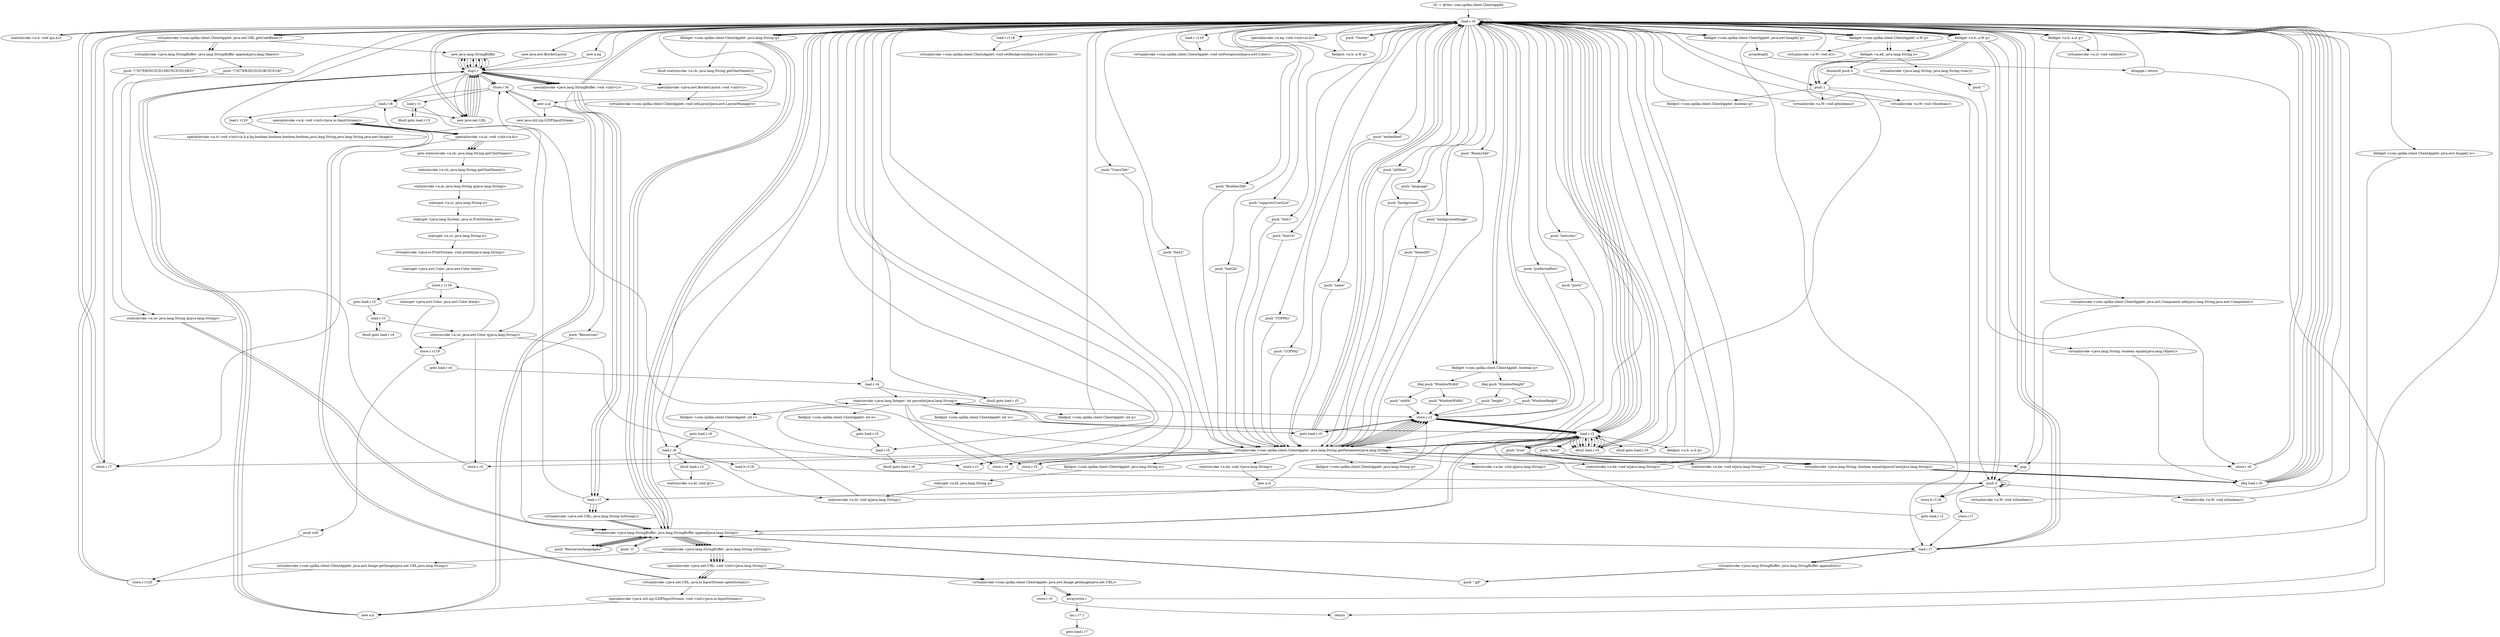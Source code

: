 digraph "" {
    "r0 := @this: com.spilka.client.ClientApplet"
    "load.r r0"
    "r0 := @this: com.spilka.client.ClientApplet"->"load.r r0";
    "staticinvoke <a.h: void q(a.h)>"
    "load.r r0"->"staticinvoke <a.h: void q(a.h)>";
    "staticinvoke <a.h: void q(a.h)>"->"load.r r0";
    "virtualinvoke <com.spilka.client.ClientApplet: java.net.URL getCodeBase()>"
    "load.r r0"->"virtualinvoke <com.spilka.client.ClientApplet: java.net.URL getCodeBase()>";
    "store.r r7"
    "virtualinvoke <com.spilka.client.ClientApplet: java.net.URL getCodeBase()>"->"store.r r7";
    "store.r r7"->"load.r r0";
    "load.r r0"->"load.r r0";
    "push \"altHost\""
    "load.r r0"->"push \"altHost\"";
    "virtualinvoke <com.spilka.client.ClientApplet: java.lang.String getParameter(java.lang.String)>"
    "push \"altHost\""->"virtualinvoke <com.spilka.client.ClientApplet: java.lang.String getParameter(java.lang.String)>";
    "fieldput <com.spilka.client.ClientApplet: java.lang.String w>"
    "virtualinvoke <com.spilka.client.ClientApplet: java.lang.String getParameter(java.lang.String)>"->"fieldput <com.spilka.client.ClientApplet: java.lang.String w>";
    "staticget <a.bl: java.lang.String q>"
    "fieldput <com.spilka.client.ClientApplet: java.lang.String w>"->"staticget <a.bl: java.lang.String q>";
    "staticinvoke <a.bl: void q(java.lang.String)>"
    "staticget <a.bl: java.lang.String q>"->"staticinvoke <a.bl: void q(java.lang.String)>";
    "staticinvoke <a.bl: void q(java.lang.String)>"->"load.r r0";
    "load.r r0"->"load.r r0";
    "push \"language\""
    "load.r r0"->"push \"language\"";
    "push \"language\""->"virtualinvoke <com.spilka.client.ClientApplet: java.lang.String getParameter(java.lang.String)>";
    "fieldput <com.spilka.client.ClientApplet: java.lang.String q>"
    "virtualinvoke <com.spilka.client.ClientApplet: java.lang.String getParameter(java.lang.String)>"->"fieldput <com.spilka.client.ClientApplet: java.lang.String q>";
    "fieldput <com.spilka.client.ClientApplet: java.lang.String q>"->"load.r r0";
    "fieldget <com.spilka.client.ClientApplet: java.lang.String q>"
    "load.r r0"->"fieldget <com.spilka.client.ClientApplet: java.lang.String q>";
    "ifnull staticinvoke <a.ch: java.lang.String getChatName()>"
    "fieldget <com.spilka.client.ClientApplet: java.lang.String q>"->"ifnull staticinvoke <a.ch: java.lang.String getChatName()>";
    "new a.al"
    "ifnull staticinvoke <a.ch: java.lang.String getChatName()>"->"new a.al";
    "new java.util.zip.GZIPInputStream"
    "new a.al"->"new java.util.zip.GZIPInputStream";
    "store.r r8"
    "new java.util.zip.GZIPInputStream"->"store.r r8";
    "load.r r8"
    "store.r r8"->"load.r r8";
    "new java.net.URL"
    "load.r r8"->"new java.net.URL";
    "dup1.r"
    "new java.net.URL"->"dup1.r";
    "new java.lang.StringBuffer"
    "dup1.r"->"new java.lang.StringBuffer";
    "new java.lang.StringBuffer"->"dup1.r";
    "dup1.r"->"store.r r8";
    "store.r r8"->"new a.al";
    "new a.k"
    "new a.al"->"new a.k";
    "new a.k"->"dup1.r";
    "dup1.r"->"new java.net.URL";
    "new java.net.URL"->"dup1.r";
    "dup1.r"->"new java.lang.StringBuffer";
    "new java.lang.StringBuffer"->"dup1.r";
    "specialinvoke <java.lang.StringBuffer: void <init>()>"
    "dup1.r"->"specialinvoke <java.lang.StringBuffer: void <init>()>";
    "load.r r7"
    "specialinvoke <java.lang.StringBuffer: void <init>()>"->"load.r r7";
    "virtualinvoke <java.net.URL: java.lang.String toString()>"
    "load.r r7"->"virtualinvoke <java.net.URL: java.lang.String toString()>";
    "virtualinvoke <java.lang.StringBuffer: java.lang.StringBuffer append(java.lang.String)>"
    "virtualinvoke <java.net.URL: java.lang.String toString()>"->"virtualinvoke <java.lang.StringBuffer: java.lang.StringBuffer append(java.lang.String)>";
    "push \"Resources/languages/\""
    "virtualinvoke <java.lang.StringBuffer: java.lang.StringBuffer append(java.lang.String)>"->"push \"Resources/languages/\"";
    "push \"Resources/languages/\""->"virtualinvoke <java.lang.StringBuffer: java.lang.StringBuffer append(java.lang.String)>";
    "virtualinvoke <java.lang.StringBuffer: java.lang.StringBuffer append(java.lang.String)>"->"load.r r0";
    "load.r r0"->"fieldget <com.spilka.client.ClientApplet: java.lang.String q>";
    "fieldget <com.spilka.client.ClientApplet: java.lang.String q>"->"virtualinvoke <java.lang.StringBuffer: java.lang.StringBuffer append(java.lang.String)>";
    "virtualinvoke <java.lang.StringBuffer: java.lang.String toString()>"
    "virtualinvoke <java.lang.StringBuffer: java.lang.StringBuffer append(java.lang.String)>"->"virtualinvoke <java.lang.StringBuffer: java.lang.String toString()>";
    "specialinvoke <java.net.URL: void <init>(java.lang.String)>"
    "virtualinvoke <java.lang.StringBuffer: java.lang.String toString()>"->"specialinvoke <java.net.URL: void <init>(java.lang.String)>";
    "virtualinvoke <java.net.URL: java.io.InputStream openStream()>"
    "specialinvoke <java.net.URL: void <init>(java.lang.String)>"->"virtualinvoke <java.net.URL: java.io.InputStream openStream()>";
    "specialinvoke <a.k: void <init>(java.io.InputStream)>"
    "virtualinvoke <java.net.URL: java.io.InputStream openStream()>"->"specialinvoke <a.k: void <init>(java.io.InputStream)>";
    "specialinvoke <a.al: void <init>(a.k)>"
    "specialinvoke <a.k: void <init>(java.io.InputStream)>"->"specialinvoke <a.al: void <init>(a.k)>";
    "goto staticinvoke <a.ch: java.lang.String getChatName()>"
    "specialinvoke <a.al: void <init>(a.k)>"->"goto staticinvoke <a.ch: java.lang.String getChatName()>";
    "staticinvoke <a.ch: java.lang.String getChatName()>"
    "goto staticinvoke <a.ch: java.lang.String getChatName()>"->"staticinvoke <a.ch: java.lang.String getChatName()>";
    "staticinvoke <a.al: java.lang.String q(java.lang.String)>"
    "staticinvoke <a.ch: java.lang.String getChatName()>"->"staticinvoke <a.al: java.lang.String q(java.lang.String)>";
    "staticput <a.cs: java.lang.String e>"
    "staticinvoke <a.al: java.lang.String q(java.lang.String)>"->"staticput <a.cs: java.lang.String e>";
    "staticget <java.lang.System: java.io.PrintStream out>"
    "staticput <a.cs: java.lang.String e>"->"staticget <java.lang.System: java.io.PrintStream out>";
    "staticget <a.cs: java.lang.String e>"
    "staticget <java.lang.System: java.io.PrintStream out>"->"staticget <a.cs: java.lang.String e>";
    "virtualinvoke <java.io.PrintStream: void println(java.lang.String)>"
    "staticget <a.cs: java.lang.String e>"->"virtualinvoke <java.io.PrintStream: void println(java.lang.String)>";
    "staticget <java.awt.Color: java.awt.Color white>"
    "virtualinvoke <java.io.PrintStream: void println(java.lang.String)>"->"staticget <java.awt.Color: java.awt.Color white>";
    "store.r r118"
    "staticget <java.awt.Color: java.awt.Color white>"->"store.r r118";
    "staticget <java.awt.Color: java.awt.Color black>"
    "store.r r118"->"staticget <java.awt.Color: java.awt.Color black>";
    "store.r r119"
    "staticget <java.awt.Color: java.awt.Color black>"->"store.r r119";
    "push null"
    "store.r r119"->"push null";
    "store.r r120"
    "push null"->"store.r r120";
    "store.r r120"->"load.r r0";
    "push \"background\""
    "load.r r0"->"push \"background\"";
    "push \"background\""->"virtualinvoke <com.spilka.client.ClientApplet: java.lang.String getParameter(java.lang.String)>";
    "store.r r1"
    "virtualinvoke <com.spilka.client.ClientApplet: java.lang.String getParameter(java.lang.String)>"->"store.r r1";
    "store.r r1"->"load.r r0";
    "push \"backgroundImage\""
    "load.r r0"->"push \"backgroundImage\"";
    "push \"backgroundImage\""->"virtualinvoke <com.spilka.client.ClientApplet: java.lang.String getParameter(java.lang.String)>";
    "store.r r2"
    "virtualinvoke <com.spilka.client.ClientApplet: java.lang.String getParameter(java.lang.String)>"->"store.r r2";
    "store.r r2"->"load.r r0";
    "push \"textcolor\""
    "load.r r0"->"push \"textcolor\"";
    "push \"textcolor\""->"virtualinvoke <com.spilka.client.ClientApplet: java.lang.String getParameter(java.lang.String)>";
    "store.r r3"
    "virtualinvoke <com.spilka.client.ClientApplet: java.lang.String getParameter(java.lang.String)>"->"store.r r3";
    "store.r r3"->"load.r r0";
    "push \"themeID\""
    "load.r r0"->"push \"themeID\"";
    "push \"themeID\""->"virtualinvoke <com.spilka.client.ClientApplet: java.lang.String getParameter(java.lang.String)>";
    "store.r r4"
    "virtualinvoke <com.spilka.client.ClientApplet: java.lang.String getParameter(java.lang.String)>"->"store.r r4";
    "store.r r4"->"load.r r0";
    "push \"preferredPort\""
    "load.r r0"->"push \"preferredPort\"";
    "push \"preferredPort\""->"virtualinvoke <com.spilka.client.ClientApplet: java.lang.String getParameter(java.lang.String)>";
    "store.r r5"
    "virtualinvoke <com.spilka.client.ClientApplet: java.lang.String getParameter(java.lang.String)>"->"store.r r5";
    "store.r r5"->"load.r r0";
    "push \"ports\""
    "load.r r0"->"push \"ports\"";
    "push \"ports\""->"virtualinvoke <com.spilka.client.ClientApplet: java.lang.String getParameter(java.lang.String)>";
    "store.r r6"
    "virtualinvoke <com.spilka.client.ClientApplet: java.lang.String getParameter(java.lang.String)>"->"store.r r6";
    "store.r r6"->"load.r r0";
    "push \"COPPA1\""
    "load.r r0"->"push \"COPPA1\"";
    "push \"COPPA1\""->"virtualinvoke <com.spilka.client.ClientApplet: java.lang.String getParameter(java.lang.String)>";
    "virtualinvoke <com.spilka.client.ClientApplet: java.lang.String getParameter(java.lang.String)>"->"store.r r7";
    "store.r r7"->"load.r r0";
    "push \"COPPA2\""
    "load.r r0"->"push \"COPPA2\"";
    "push \"COPPA2\""->"virtualinvoke <com.spilka.client.ClientApplet: java.lang.String getParameter(java.lang.String)>";
    "virtualinvoke <com.spilka.client.ClientApplet: java.lang.String getParameter(java.lang.String)>"->"store.r r8";
    "load.r r1"
    "store.r r8"->"load.r r1";
    "ifnull goto load.r r3"
    "load.r r1"->"ifnull goto load.r r3";
    "ifnull goto load.r r3"->"load.r r1";
    "staticinvoke <a.ce: java.awt.Color q(java.lang.String)>"
    "load.r r1"->"staticinvoke <a.ce: java.awt.Color q(java.lang.String)>";
    "staticinvoke <a.ce: java.awt.Color q(java.lang.String)>"->"store.r r118";
    "goto load.r r3"
    "store.r r118"->"goto load.r r3";
    "load.r r3"
    "goto load.r r3"->"load.r r3";
    "ifnull goto load.r r4"
    "load.r r3"->"ifnull goto load.r r4";
    "ifnull goto load.r r4"->"load.r r3";
    "load.r r3"->"staticinvoke <a.ce: java.awt.Color q(java.lang.String)>";
    "staticinvoke <a.ce: java.awt.Color q(java.lang.String)>"->"store.r r119";
    "goto load.r r4"
    "store.r r119"->"goto load.r r4";
    "load.r r4"
    "goto load.r r4"->"load.r r4";
    "ifnull goto load.r r5"
    "load.r r4"->"ifnull goto load.r r5";
    "ifnull goto load.r r5"->"load.r r0";
    "load.r r0"->"load.r r4";
    "staticinvoke <java.lang.Integer: int parseInt(java.lang.String)>"
    "load.r r4"->"staticinvoke <java.lang.Integer: int parseInt(java.lang.String)>";
    "fieldput <com.spilka.client.ClientApplet: int e>"
    "staticinvoke <java.lang.Integer: int parseInt(java.lang.String)>"->"fieldput <com.spilka.client.ClientApplet: int e>";
    "goto load.r r5"
    "fieldput <com.spilka.client.ClientApplet: int e>"->"goto load.r r5";
    "load.r r5"
    "goto load.r r5"->"load.r r5";
    "ifnull goto load.r r6"
    "load.r r5"->"ifnull goto load.r r6";
    "ifnull goto load.r r6"->"load.r r0";
    "load.r r0"->"load.r r5";
    "load.r r5"->"staticinvoke <java.lang.Integer: int parseInt(java.lang.String)>";
    "fieldput <com.spilka.client.ClientApplet: int r>"
    "staticinvoke <java.lang.Integer: int parseInt(java.lang.String)>"->"fieldput <com.spilka.client.ClientApplet: int r>";
    "goto load.r r6"
    "fieldput <com.spilka.client.ClientApplet: int r>"->"goto load.r r6";
    "load.r r6"
    "goto load.r r6"->"load.r r6";
    "ifnull load.r r2"
    "load.r r6"->"ifnull load.r r2";
    "staticinvoke <a.bl: void q()>"
    "ifnull load.r r2"->"staticinvoke <a.bl: void q()>";
    "staticinvoke <a.bl: void q()>"->"load.r r6";
    "load.r r6"->"staticinvoke <a.bl: void q(java.lang.String)>";
    "load.r r2"
    "staticinvoke <a.bl: void q(java.lang.String)>"->"load.r r2";
    "ifnull load.r r0"
    "load.r r2"->"ifnull load.r r0";
    "ifnull load.r r0"->"load.r r0";
    "load.r r0"->"load.r r0";
    "load.r r0"->"virtualinvoke <com.spilka.client.ClientApplet: java.net.URL getCodeBase()>";
    "virtualinvoke <com.spilka.client.ClientApplet: java.net.URL getCodeBase()>"->"new java.lang.StringBuffer";
    "new java.lang.StringBuffer"->"dup1.r";
    "dup1.r"->"specialinvoke <java.lang.StringBuffer: void <init>()>";
    "push \"Resources/\""
    "specialinvoke <java.lang.StringBuffer: void <init>()>"->"push \"Resources/\"";
    "push \"Resources/\""->"virtualinvoke <java.lang.StringBuffer: java.lang.StringBuffer append(java.lang.String)>";
    "virtualinvoke <java.lang.StringBuffer: java.lang.StringBuffer append(java.lang.String)>"->"load.r r2";
    "load.r r2"->"virtualinvoke <java.lang.StringBuffer: java.lang.StringBuffer append(java.lang.String)>";
    "virtualinvoke <java.lang.StringBuffer: java.lang.StringBuffer append(java.lang.String)>"->"virtualinvoke <java.lang.StringBuffer: java.lang.String toString()>";
    "virtualinvoke <com.spilka.client.ClientApplet: java.awt.Image getImage(java.net.URL,java.lang.String)>"
    "virtualinvoke <java.lang.StringBuffer: java.lang.String toString()>"->"virtualinvoke <com.spilka.client.ClientApplet: java.awt.Image getImage(java.net.URL,java.lang.String)>";
    "virtualinvoke <com.spilka.client.ClientApplet: java.awt.Image getImage(java.net.URL,java.lang.String)>"->"store.r r120";
    "store.r r120"->"load.r r0";
    "load.r r118"
    "load.r r0"->"load.r r118";
    "virtualinvoke <com.spilka.client.ClientApplet: void setBackground(java.awt.Color)>"
    "load.r r118"->"virtualinvoke <com.spilka.client.ClientApplet: void setBackground(java.awt.Color)>";
    "virtualinvoke <com.spilka.client.ClientApplet: void setBackground(java.awt.Color)>"->"load.r r0";
    "load.r r119"
    "load.r r0"->"load.r r119";
    "virtualinvoke <com.spilka.client.ClientApplet: void setForeground(java.awt.Color)>"
    "load.r r119"->"virtualinvoke <com.spilka.client.ClientApplet: void setForeground(java.awt.Color)>";
    "virtualinvoke <com.spilka.client.ClientApplet: void setForeground(java.awt.Color)>"->"load.r r0";
    "new java.awt.BorderLayout"
    "load.r r0"->"new java.awt.BorderLayout";
    "new java.awt.BorderLayout"->"dup1.r";
    "specialinvoke <java.awt.BorderLayout: void <init>()>"
    "dup1.r"->"specialinvoke <java.awt.BorderLayout: void <init>()>";
    "virtualinvoke <com.spilka.client.ClientApplet: void setLayout(java.awt.LayoutManager)>"
    "specialinvoke <java.awt.BorderLayout: void <init>()>"->"virtualinvoke <com.spilka.client.ClientApplet: void setLayout(java.awt.LayoutManager)>";
    "virtualinvoke <com.spilka.client.ClientApplet: void setLayout(java.awt.LayoutManager)>"->"load.r r0";
    "push \"embedded\""
    "load.r r0"->"push \"embedded\"";
    "push \"embedded\""->"virtualinvoke <com.spilka.client.ClientApplet: java.lang.String getParameter(java.lang.String)>";
    "virtualinvoke <com.spilka.client.ClientApplet: java.lang.String getParameter(java.lang.String)>"->"store.r r2";
    "store.r r2"->"load.r r2";
    "load.r r2"->"ifnull load.r r0";
    "ifnull load.r r0"->"load.r r2";
    "push \"true\""
    "load.r r2"->"push \"true\"";
    "virtualinvoke <java.lang.String: boolean equalsIgnoreCase(java.lang.String)>"
    "push \"true\""->"virtualinvoke <java.lang.String: boolean equalsIgnoreCase(java.lang.String)>";
    "ifeq load.r r0"
    "virtualinvoke <java.lang.String: boolean equalsIgnoreCase(java.lang.String)>"->"ifeq load.r r0";
    "ifeq load.r r0"->"load.r r0";
    "push 1"
    "load.r r0"->"push 1";
    "fieldput <com.spilka.client.ClientApplet: boolean q>"
    "push 1"->"fieldput <com.spilka.client.ClientApplet: boolean q>";
    "fieldput <com.spilka.client.ClientApplet: boolean q>"->"load.r r0";
    "fieldget <com.spilka.client.ClientApplet: boolean q>"
    "load.r r0"->"fieldget <com.spilka.client.ClientApplet: boolean q>";
    "ifeq push \"WindowHeight\""
    "fieldget <com.spilka.client.ClientApplet: boolean q>"->"ifeq push \"WindowHeight\"";
    "push \"height\""
    "ifeq push \"WindowHeight\""->"push \"height\"";
    "push \"height\""->"store.r r2";
    "goto load.r r0"
    "store.r r2"->"goto load.r r0";
    "goto load.r r0"->"load.r r0";
    "load.r r0"->"load.r r2";
    "load.r r2"->"virtualinvoke <com.spilka.client.ClientApplet: java.lang.String getParameter(java.lang.String)>";
    "virtualinvoke <com.spilka.client.ClientApplet: java.lang.String getParameter(java.lang.String)>"->"store.r r2";
    "store.r r2"->"load.r r2";
    "load.r r2"->"ifnull load.r r0";
    "ifnull load.r r0"->"load.r r0";
    "load.r r0"->"load.r r2";
    "load.r r2"->"staticinvoke <java.lang.Integer: int parseInt(java.lang.String)>";
    "fieldput <com.spilka.client.ClientApplet: int q>"
    "staticinvoke <java.lang.Integer: int parseInt(java.lang.String)>"->"fieldput <com.spilka.client.ClientApplet: int q>";
    "fieldput <com.spilka.client.ClientApplet: int q>"->"load.r r0";
    "load.r r0"->"fieldget <com.spilka.client.ClientApplet: boolean q>";
    "ifeq push \"WindowWidth\""
    "fieldget <com.spilka.client.ClientApplet: boolean q>"->"ifeq push \"WindowWidth\"";
    "push \"width\""
    "ifeq push \"WindowWidth\""->"push \"width\"";
    "push \"width\""->"store.r r2";
    "store.r r2"->"goto load.r r0";
    "goto load.r r0"->"load.r r0";
    "load.r r0"->"load.r r2";
    "load.r r2"->"virtualinvoke <com.spilka.client.ClientApplet: java.lang.String getParameter(java.lang.String)>";
    "virtualinvoke <com.spilka.client.ClientApplet: java.lang.String getParameter(java.lang.String)>"->"store.r r2";
    "store.r r2"->"load.r r2";
    "ifnull goto load.r r0"
    "load.r r2"->"ifnull goto load.r r0";
    "ifnull goto load.r r0"->"load.r r0";
    "load.r r0"->"load.r r2";
    "load.r r2"->"staticinvoke <java.lang.Integer: int parseInt(java.lang.String)>";
    "fieldput <com.spilka.client.ClientApplet: int w>"
    "staticinvoke <java.lang.Integer: int parseInt(java.lang.String)>"->"fieldput <com.spilka.client.ClientApplet: int w>";
    "fieldput <com.spilka.client.ClientApplet: int w>"->"goto load.r r0";
    "goto load.r r0"->"load.r r0";
    "new a.aq"
    "load.r r0"->"new a.aq";
    "new a.aq"->"dup1.r";
    "dup1.r"->"load.r r0";
    "specialinvoke <a.aq: void <init>(a.h)>"
    "load.r r0"->"specialinvoke <a.aq: void <init>(a.h)>";
    "fieldput <a.h: a.W q>"
    "specialinvoke <a.aq: void <init>(a.h)>"->"fieldput <a.h: a.W q>";
    "fieldput <a.h: a.W q>"->"load.r r0";
    "push \"RoomsTab\""
    "load.r r0"->"push \"RoomsTab\"";
    "push \"RoomsTab\""->"virtualinvoke <com.spilka.client.ClientApplet: java.lang.String getParameter(java.lang.String)>";
    "virtualinvoke <com.spilka.client.ClientApplet: java.lang.String getParameter(java.lang.String)>"->"store.r r2";
    "store.r r2"->"load.r r2";
    "load.r r2"->"ifnull load.r r0";
    "ifnull load.r r0"->"load.r r2";
    "push \"false\""
    "load.r r2"->"push \"false\"";
    "push \"false\""->"virtualinvoke <java.lang.String: boolean equalsIgnoreCase(java.lang.String)>";
    "virtualinvoke <java.lang.String: boolean equalsIgnoreCase(java.lang.String)>"->"ifeq load.r r0";
    "ifeq load.r r0"->"load.r r0";
    "fieldget <a.h: a.W q>"
    "load.r r0"->"fieldget <a.h: a.W q>";
    "push 0"
    "fieldget <a.h: a.W q>"->"push 0";
    "virtualinvoke <a.W: void w(boolean)>"
    "push 0"->"virtualinvoke <a.W: void w(boolean)>";
    "virtualinvoke <a.W: void w(boolean)>"->"load.r r0";
    "push \"UsersTab\""
    "load.r r0"->"push \"UsersTab\"";
    "push \"UsersTab\""->"virtualinvoke <com.spilka.client.ClientApplet: java.lang.String getParameter(java.lang.String)>";
    "virtualinvoke <com.spilka.client.ClientApplet: java.lang.String getParameter(java.lang.String)>"->"store.r r2";
    "store.r r2"->"load.r r2";
    "load.r r2"->"ifnull load.r r0";
    "ifnull load.r r0"->"load.r r2";
    "load.r r2"->"push \"false\"";
    "push \"false\""->"virtualinvoke <java.lang.String: boolean equalsIgnoreCase(java.lang.String)>";
    "virtualinvoke <java.lang.String: boolean equalsIgnoreCase(java.lang.String)>"->"ifeq load.r r0";
    "ifeq load.r r0"->"load.r r0";
    "load.r r0"->"fieldget <a.h: a.W q>";
    "fieldget <a.h: a.W q>"->"push 0";
    "virtualinvoke <a.W: void e(boolean)>"
    "push 0"->"virtualinvoke <a.W: void e(boolean)>";
    "virtualinvoke <a.W: void e(boolean)>"->"load.r r0";
    "push \"BuddiesTab\""
    "load.r r0"->"push \"BuddiesTab\"";
    "push \"BuddiesTab\""->"virtualinvoke <com.spilka.client.ClientApplet: java.lang.String getParameter(java.lang.String)>";
    "virtualinvoke <com.spilka.client.ClientApplet: java.lang.String getParameter(java.lang.String)>"->"store.r r2";
    "store.r r2"->"load.r r2";
    "load.r r2"->"ifnull load.r r0";
    "ifnull load.r r0"->"load.r r2";
    "load.r r2"->"push \"true\"";
    "push \"true\""->"virtualinvoke <java.lang.String: boolean equalsIgnoreCase(java.lang.String)>";
    "virtualinvoke <java.lang.String: boolean equalsIgnoreCase(java.lang.String)>"->"ifeq load.r r0";
    "ifeq load.r r0"->"load.r r0";
    "load.r r0"->"fieldget <a.h: a.W q>";
    "fieldget <a.h: a.W q>"->"push 1";
    "virtualinvoke <a.W: void q(boolean)>"
    "push 1"->"virtualinvoke <a.W: void q(boolean)>";
    "virtualinvoke <a.W: void q(boolean)>"->"load.r r0";
    "push \"suppressUserList\""
    "load.r r0"->"push \"suppressUserList\"";
    "push \"suppressUserList\""->"virtualinvoke <com.spilka.client.ClientApplet: java.lang.String getParameter(java.lang.String)>";
    "virtualinvoke <com.spilka.client.ClientApplet: java.lang.String getParameter(java.lang.String)>"->"store.r r2";
    "store.r r2"->"load.r r2";
    "load.r r2"->"ifnull load.r r0";
    "ifnull load.r r0"->"load.r r2";
    "load.r r2"->"push \"true\"";
    "push \"true\""->"virtualinvoke <java.lang.String: boolean equalsIgnoreCase(java.lang.String)>";
    "virtualinvoke <java.lang.String: boolean equalsIgnoreCase(java.lang.String)>"->"ifeq load.r r0";
    "ifeq load.r r0"->"load.r r0";
    "load.r r0"->"fieldget <a.h: a.W q>";
    "fieldget <a.h: a.W q>"->"push 1";
    "virtualinvoke <a.W: void r(boolean)>"
    "push 1"->"virtualinvoke <a.W: void r(boolean)>";
    "virtualinvoke <a.W: void r(boolean)>"->"load.r r0";
    "push \"font1\""
    "load.r r0"->"push \"font1\"";
    "push \"font1\""->"virtualinvoke <com.spilka.client.ClientApplet: java.lang.String getParameter(java.lang.String)>";
    "staticinvoke <a.be: void q(java.lang.String)>"
    "virtualinvoke <com.spilka.client.ClientApplet: java.lang.String getParameter(java.lang.String)>"->"staticinvoke <a.be: void q(java.lang.String)>";
    "staticinvoke <a.be: void q(java.lang.String)>"->"load.r r0";
    "push \"font1b\""
    "load.r r0"->"push \"font1b\"";
    "push \"font1b\""->"virtualinvoke <com.spilka.client.ClientApplet: java.lang.String getParameter(java.lang.String)>";
    "staticinvoke <a.be: void w(java.lang.String)>"
    "virtualinvoke <com.spilka.client.ClientApplet: java.lang.String getParameter(java.lang.String)>"->"staticinvoke <a.be: void w(java.lang.String)>";
    "staticinvoke <a.be: void w(java.lang.String)>"->"load.r r0";
    "push \"font2\""
    "load.r r0"->"push \"font2\"";
    "push \"font2\""->"virtualinvoke <com.spilka.client.ClientApplet: java.lang.String getParameter(java.lang.String)>";
    "staticinvoke <a.be: void e(java.lang.String)>"
    "virtualinvoke <com.spilka.client.ClientApplet: java.lang.String getParameter(java.lang.String)>"->"staticinvoke <a.be: void e(java.lang.String)>";
    "staticinvoke <a.be: void e(java.lang.String)>"->"load.r r0";
    "push \"font2b\""
    "load.r r0"->"push \"font2b\"";
    "push \"font2b\""->"virtualinvoke <com.spilka.client.ClientApplet: java.lang.String getParameter(java.lang.String)>";
    "staticinvoke <a.be: void r(java.lang.String)>"
    "virtualinvoke <com.spilka.client.ClientApplet: java.lang.String getParameter(java.lang.String)>"->"staticinvoke <a.be: void r(java.lang.String)>";
    "new a.cl"
    "staticinvoke <a.be: void r(java.lang.String)>"->"new a.cl";
    "new a.cl"->"store.r r2";
    "store.r r2"->"load.r r0";
    "load.r r0"->"fieldget <a.h: a.W q>";
    "fieldget <a.h: a.W q>"->"store.r r6";
    "store.r r6"->"load.r r0";
    "load.r r0"->"fieldget <a.h: a.W q>";
    "fieldget <a.aK: java.lang.String o>"
    "fieldget <a.h: a.W q>"->"fieldget <a.aK: java.lang.String o>";
    "ifnonnull push 0"
    "fieldget <a.aK: java.lang.String o>"->"ifnonnull push 0";
    "ifnonnull push 0"->"push 1";
    "store.b r118"
    "push 1"->"store.b r118";
    "goto load.r r2"
    "store.b r118"->"goto load.r r2";
    "goto load.r r2"->"load.r r2";
    "load.r r2"->"load.r r0";
    "load.r r0"->"load.r r6";
    "load.b r118"
    "load.r r6"->"load.b r118";
    "load.b r118"->"push 0";
    "push 0"->"push 0";
    "push 0"->"push 0";
    "push 0"->"load.r r7";
    "load.r r7"->"load.r r8";
    "load.r r120"
    "load.r r8"->"load.r r120";
    "specialinvoke <a.cl: void <init>(a.h,a.bq,boolean,boolean,boolean,boolean,java.lang.String,java.lang.String,java.awt.Image)>"
    "load.r r120"->"specialinvoke <a.cl: void <init>(a.h,a.bq,boolean,boolean,boolean,boolean,java.lang.String,java.lang.String,java.awt.Image)>";
    "specialinvoke <a.cl: void <init>(a.h,a.bq,boolean,boolean,boolean,boolean,java.lang.String,java.lang.String,java.awt.Image)>"->"load.r r0";
    "load.r r0"->"load.r r2";
    "fieldput <a.h: a.cl q>"
    "load.r r2"->"fieldput <a.h: a.cl q>";
    "fieldput <a.h: a.cl q>"->"load.r r0";
    "push \"Center\""
    "load.r r0"->"push \"Center\"";
    "push \"Center\""->"load.r r0";
    "fieldget <a.h: a.cl q>"
    "load.r r0"->"fieldget <a.h: a.cl q>";
    "virtualinvoke <com.spilka.client.ClientApplet: java.awt.Component add(java.lang.String,java.awt.Component)>"
    "fieldget <a.h: a.cl q>"->"virtualinvoke <com.spilka.client.ClientApplet: java.awt.Component add(java.lang.String,java.awt.Component)>";
    "pop"
    "virtualinvoke <com.spilka.client.ClientApplet: java.awt.Component add(java.lang.String,java.awt.Component)>"->"pop";
    "pop"->"load.r r0";
    "load.r r0"->"fieldget <a.h: a.cl q>";
    "virtualinvoke <a.cl: void validate()>"
    "fieldget <a.h: a.cl q>"->"virtualinvoke <a.cl: void validate()>";
    "virtualinvoke <a.cl: void validate()>"->"load.r r0";
    "fieldget <com.spilka.client.ClientApplet: a.W q>"
    "load.r r0"->"fieldget <com.spilka.client.ClientApplet: a.W q>";
    "fieldget <com.spilka.client.ClientApplet: a.W q>"->"fieldget <a.aK: java.lang.String o>";
    "fieldget <a.aK: java.lang.String o>"->"ifnull load.r r0";
    "ifnull load.r r0"->"load.r r0";
    "load.r r0"->"fieldget <com.spilka.client.ClientApplet: a.W q>";
    "fieldget <com.spilka.client.ClientApplet: a.W q>"->"fieldget <a.aK: java.lang.String o>";
    "virtualinvoke <java.lang.String: java.lang.String trim()>"
    "fieldget <a.aK: java.lang.String o>"->"virtualinvoke <java.lang.String: java.lang.String trim()>";
    "push \"\""
    "virtualinvoke <java.lang.String: java.lang.String trim()>"->"push \"\"";
    "virtualinvoke <java.lang.String: boolean equals(java.lang.Object)>"
    "push \"\""->"virtualinvoke <java.lang.String: boolean equals(java.lang.Object)>";
    "virtualinvoke <java.lang.String: boolean equals(java.lang.Object)>"->"ifeq load.r r0";
    "ifeq load.r r0"->"load.r r0";
    "load.r r0"->"fieldget <com.spilka.client.ClientApplet: a.W q>";
    "virtualinvoke <a.W: void e()>"
    "fieldget <com.spilka.client.ClientApplet: a.W q>"->"virtualinvoke <a.W: void e()>";
    "virtualinvoke <a.W: void e()>"->"load.r r0";
    "push \"name\""
    "load.r r0"->"push \"name\"";
    "push \"name\""->"virtualinvoke <com.spilka.client.ClientApplet: java.lang.String getParameter(java.lang.String)>";
    "virtualinvoke <com.spilka.client.ClientApplet: java.lang.String getParameter(java.lang.String)>"->"pop";
    "pop"->"push 0";
    "store.i r7"
    "push 0"->"store.i r7";
    "load.i r7"
    "store.i r7"->"load.i r7";
    "load.i r7"->"load.r r0";
    "fieldget <com.spilka.client.ClientApplet: java.awt.Image[] q>"
    "load.r r0"->"fieldget <com.spilka.client.ClientApplet: java.awt.Image[] q>";
    "arraylength"
    "fieldget <com.spilka.client.ClientApplet: java.awt.Image[] q>"->"arraylength";
    "ifcmpge.i return"
    "arraylength"->"ifcmpge.i return";
    "ifcmpge.i return"->"load.r r0";
    "load.r r0"->"fieldget <com.spilka.client.ClientApplet: java.awt.Image[] q>";
    "fieldget <com.spilka.client.ClientApplet: java.awt.Image[] q>"->"load.i r7";
    "load.i r7"->"load.r r0";
    "load.r r0"->"new java.net.URL";
    "new java.net.URL"->"dup1.r";
    "dup1.r"->"new java.lang.StringBuffer";
    "new java.lang.StringBuffer"->"dup1.r";
    "dup1.r"->"specialinvoke <java.lang.StringBuffer: void <init>()>";
    "specialinvoke <java.lang.StringBuffer: void <init>()>"->"load.r r0";
    "load.r r0"->"virtualinvoke <com.spilka.client.ClientApplet: java.net.URL getCodeBase()>";
    "virtualinvoke <java.lang.StringBuffer: java.lang.StringBuffer append(java.lang.Object)>"
    "virtualinvoke <com.spilka.client.ClientApplet: java.net.URL getCodeBase()>"->"virtualinvoke <java.lang.StringBuffer: java.lang.StringBuffer append(java.lang.Object)>";
    "push \"\\\"5C?EB35CZCD1BCZCD1B/\""
    "virtualinvoke <java.lang.StringBuffer: java.lang.StringBuffer append(java.lang.Object)>"->"push \"\\\"5C?EB35CZCD1BCZCD1B/\"";
    "staticinvoke <a.ce: java.lang.String q(java.lang.String)>"
    "push \"\\\"5C?EB35CZCD1BCZCD1B/\""->"staticinvoke <a.ce: java.lang.String q(java.lang.String)>";
    "staticinvoke <a.ce: java.lang.String q(java.lang.String)>"->"virtualinvoke <java.lang.StringBuffer: java.lang.StringBuffer append(java.lang.String)>";
    "virtualinvoke <java.lang.StringBuffer: java.lang.StringBuffer append(java.lang.String)>"->"load.i r7";
    "virtualinvoke <java.lang.StringBuffer: java.lang.StringBuffer append(int)>"
    "load.i r7"->"virtualinvoke <java.lang.StringBuffer: java.lang.StringBuffer append(int)>";
    "push \".gif\""
    "virtualinvoke <java.lang.StringBuffer: java.lang.StringBuffer append(int)>"->"push \".gif\"";
    "push \".gif\""->"virtualinvoke <java.lang.StringBuffer: java.lang.StringBuffer append(java.lang.String)>";
    "virtualinvoke <java.lang.StringBuffer: java.lang.StringBuffer append(java.lang.String)>"->"virtualinvoke <java.lang.StringBuffer: java.lang.String toString()>";
    "virtualinvoke <java.lang.StringBuffer: java.lang.String toString()>"->"specialinvoke <java.net.URL: void <init>(java.lang.String)>";
    "virtualinvoke <com.spilka.client.ClientApplet: java.awt.Image getImage(java.net.URL)>"
    "specialinvoke <java.net.URL: void <init>(java.lang.String)>"->"virtualinvoke <com.spilka.client.ClientApplet: java.awt.Image getImage(java.net.URL)>";
    "arraywrite.r"
    "virtualinvoke <com.spilka.client.ClientApplet: java.awt.Image getImage(java.net.URL)>"->"arraywrite.r";
    "arraywrite.r"->"load.r r0";
    "fieldget <com.spilka.client.ClientApplet: java.awt.Image[] w>"
    "load.r r0"->"fieldget <com.spilka.client.ClientApplet: java.awt.Image[] w>";
    "fieldget <com.spilka.client.ClientApplet: java.awt.Image[] w>"->"load.i r7";
    "load.i r7"->"load.r r0";
    "load.r r0"->"new java.net.URL";
    "new java.net.URL"->"dup1.r";
    "dup1.r"->"new java.lang.StringBuffer";
    "new java.lang.StringBuffer"->"dup1.r";
    "dup1.r"->"specialinvoke <java.lang.StringBuffer: void <init>()>";
    "specialinvoke <java.lang.StringBuffer: void <init>()>"->"load.r r0";
    "load.r r0"->"virtualinvoke <com.spilka.client.ClientApplet: java.net.URL getCodeBase()>";
    "virtualinvoke <com.spilka.client.ClientApplet: java.net.URL getCodeBase()>"->"virtualinvoke <java.lang.StringBuffer: java.lang.StringBuffer append(java.lang.Object)>";
    "push \"\\\"5C?EB35CZCD1DEC5CZCD1DEC/\""
    "virtualinvoke <java.lang.StringBuffer: java.lang.StringBuffer append(java.lang.Object)>"->"push \"\\\"5C?EB35CZCD1DEC5CZCD1DEC/\"";
    "push \"\\\"5C?EB35CZCD1DEC5CZCD1DEC/\""->"staticinvoke <a.ce: java.lang.String q(java.lang.String)>";
    "staticinvoke <a.ce: java.lang.String q(java.lang.String)>"->"virtualinvoke <java.lang.StringBuffer: java.lang.StringBuffer append(java.lang.String)>";
    "virtualinvoke <java.lang.StringBuffer: java.lang.StringBuffer append(java.lang.String)>"->"load.i r7";
    "load.i r7"->"virtualinvoke <java.lang.StringBuffer: java.lang.StringBuffer append(int)>";
    "virtualinvoke <java.lang.StringBuffer: java.lang.StringBuffer append(int)>"->"push \".gif\"";
    "push \".gif\""->"virtualinvoke <java.lang.StringBuffer: java.lang.StringBuffer append(java.lang.String)>";
    "virtualinvoke <java.lang.StringBuffer: java.lang.StringBuffer append(java.lang.String)>"->"virtualinvoke <java.lang.StringBuffer: java.lang.String toString()>";
    "virtualinvoke <java.lang.StringBuffer: java.lang.String toString()>"->"specialinvoke <java.net.URL: void <init>(java.lang.String)>";
    "specialinvoke <java.net.URL: void <init>(java.lang.String)>"->"virtualinvoke <com.spilka.client.ClientApplet: java.awt.Image getImage(java.net.URL)>";
    "virtualinvoke <com.spilka.client.ClientApplet: java.awt.Image getImage(java.net.URL)>"->"arraywrite.r";
    "inc.i r7 1"
    "arraywrite.r"->"inc.i r7 1";
    "goto load.i r7"
    "inc.i r7 1"->"goto load.i r7";
    "store.r r0"
    "virtualinvoke <com.spilka.client.ClientApplet: java.awt.Image getImage(java.net.URL)>"->"store.r r0";
    "return"
    "store.r r0"->"return";
    "ifcmpge.i return"->"return";
    "ifnonnull push 0"->"push 0";
    "push 0"->"store.b r118";
    "staticinvoke <java.lang.Integer: int parseInt(java.lang.String)>"->"store.r r2";
    "push \"WindowWidth\""
    "ifeq push \"WindowWidth\""->"push \"WindowWidth\"";
    "push \"WindowWidth\""->"store.r r2";
    "push \"WindowHeight\""
    "ifeq push \"WindowHeight\""->"push \"WindowHeight\"";
    "push \"WindowHeight\""->"store.r r2";
    "staticinvoke <java.lang.Integer: int parseInt(java.lang.String)>"->"store.r r5";
    "staticinvoke <java.lang.Integer: int parseInt(java.lang.String)>"->"store.r r4";
    "staticinvoke <a.ce: java.awt.Color q(java.lang.String)>"->"store.r r3";
    "staticinvoke <a.ce: java.awt.Color q(java.lang.String)>"->"store.r r1";
    "specialinvoke <a.al: void <init>(a.k)>"->"store.r r7";
    "dup1.r"->"store.r r8";
    "store.r r8"->"new a.al";
    "new a.al"->"new a.k";
    "new a.k"->"dup1.r";
    "dup1.r"->"new java.net.URL";
    "new java.net.URL"->"dup1.r";
    "dup1.r"->"new java.lang.StringBuffer";
    "new java.lang.StringBuffer"->"dup1.r";
    "dup1.r"->"specialinvoke <java.lang.StringBuffer: void <init>()>";
    "specialinvoke <java.lang.StringBuffer: void <init>()>"->"load.r r7";
    "load.r r7"->"virtualinvoke <java.net.URL: java.lang.String toString()>";
    "virtualinvoke <java.net.URL: java.lang.String toString()>"->"virtualinvoke <java.lang.StringBuffer: java.lang.StringBuffer append(java.lang.String)>";
    "virtualinvoke <java.lang.StringBuffer: java.lang.StringBuffer append(java.lang.String)>"->"push \"Resources/languages/\"";
    "push \"Resources/languages/\""->"virtualinvoke <java.lang.StringBuffer: java.lang.StringBuffer append(java.lang.String)>";
    "virtualinvoke <java.lang.StringBuffer: java.lang.StringBuffer append(java.lang.String)>"->"load.r r0";
    "load.r r0"->"fieldget <com.spilka.client.ClientApplet: java.lang.String q>";
    "fieldget <com.spilka.client.ClientApplet: java.lang.String q>"->"virtualinvoke <java.lang.StringBuffer: java.lang.StringBuffer append(java.lang.String)>";
    "virtualinvoke <java.lang.StringBuffer: java.lang.StringBuffer append(java.lang.String)>"->"virtualinvoke <java.lang.StringBuffer: java.lang.String toString()>";
    "virtualinvoke <java.lang.StringBuffer: java.lang.String toString()>"->"specialinvoke <java.net.URL: void <init>(java.lang.String)>";
    "specialinvoke <java.net.URL: void <init>(java.lang.String)>"->"virtualinvoke <java.net.URL: java.io.InputStream openStream()>";
    "virtualinvoke <java.net.URL: java.io.InputStream openStream()>"->"specialinvoke <a.k: void <init>(java.io.InputStream)>";
    "specialinvoke <a.k: void <init>(java.io.InputStream)>"->"specialinvoke <a.al: void <init>(a.k)>";
    "specialinvoke <a.al: void <init>(a.k)>"->"goto staticinvoke <a.ch: java.lang.String getChatName()>";
    "dup1.r"->"specialinvoke <java.lang.StringBuffer: void <init>()>";
    "specialinvoke <java.lang.StringBuffer: void <init>()>"->"load.r r7";
    "load.r r7"->"virtualinvoke <java.net.URL: java.lang.String toString()>";
    "virtualinvoke <java.net.URL: java.lang.String toString()>"->"virtualinvoke <java.lang.StringBuffer: java.lang.StringBuffer append(java.lang.String)>";
    "virtualinvoke <java.lang.StringBuffer: java.lang.StringBuffer append(java.lang.String)>"->"push \"Resources/languages/\"";
    "push \"Resources/languages/\""->"virtualinvoke <java.lang.StringBuffer: java.lang.StringBuffer append(java.lang.String)>";
    "virtualinvoke <java.lang.StringBuffer: java.lang.StringBuffer append(java.lang.String)>"->"load.r r0";
    "load.r r0"->"fieldget <com.spilka.client.ClientApplet: java.lang.String q>";
    "fieldget <com.spilka.client.ClientApplet: java.lang.String q>"->"virtualinvoke <java.lang.StringBuffer: java.lang.StringBuffer append(java.lang.String)>";
    "push \"z\""
    "virtualinvoke <java.lang.StringBuffer: java.lang.StringBuffer append(java.lang.String)>"->"push \"z\"";
    "push \"z\""->"virtualinvoke <java.lang.StringBuffer: java.lang.StringBuffer append(java.lang.String)>";
    "virtualinvoke <java.lang.StringBuffer: java.lang.StringBuffer append(java.lang.String)>"->"virtualinvoke <java.lang.StringBuffer: java.lang.String toString()>";
    "virtualinvoke <java.lang.StringBuffer: java.lang.String toString()>"->"specialinvoke <java.net.URL: void <init>(java.lang.String)>";
    "specialinvoke <java.net.URL: void <init>(java.lang.String)>"->"virtualinvoke <java.net.URL: java.io.InputStream openStream()>";
    "specialinvoke <java.util.zip.GZIPInputStream: void <init>(java.io.InputStream)>"
    "virtualinvoke <java.net.URL: java.io.InputStream openStream()>"->"specialinvoke <java.util.zip.GZIPInputStream: void <init>(java.io.InputStream)>";
    "specialinvoke <java.util.zip.GZIPInputStream: void <init>(java.io.InputStream)>"->"new a.k";
    "new a.k"->"dup1.r";
    "dup1.r"->"load.r r8";
    "load.r r8"->"specialinvoke <a.k: void <init>(java.io.InputStream)>";
    "specialinvoke <a.k: void <init>(java.io.InputStream)>"->"specialinvoke <a.al: void <init>(a.k)>";
    "specialinvoke <a.al: void <init>(a.k)>"->"goto staticinvoke <a.ch: java.lang.String getChatName()>";
}
